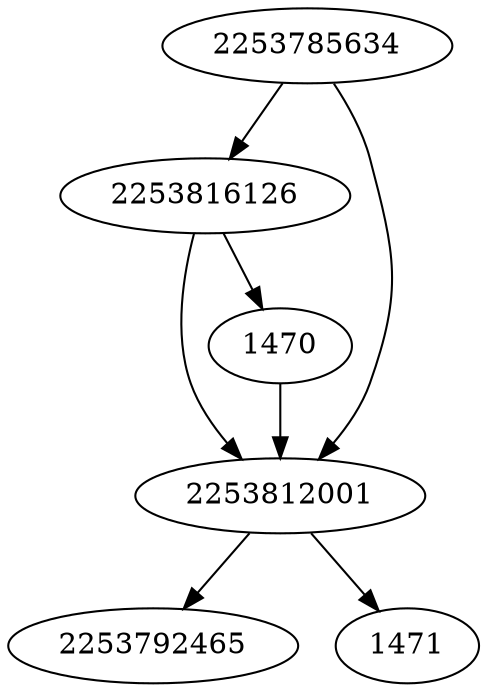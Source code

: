 strict digraph  {
2253816126;
2253812001;
2253785634;
2253792465;
1470;
1471;
2253816126 -> 2253812001;
2253816126 -> 1470;
2253812001 -> 1471;
2253812001 -> 2253792465;
2253785634 -> 2253812001;
2253785634 -> 2253816126;
1470 -> 2253812001;
}
